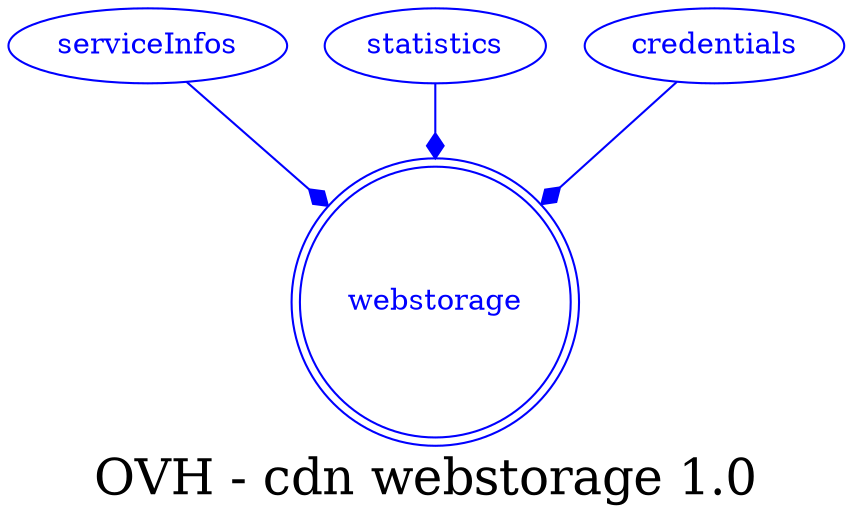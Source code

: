 digraph LexiconGraph {
graph[label="OVH - cdn webstorage 1.0", fontsize=24]
splines=true
"webstorage" [color=blue, fontcolor=blue, shape=doublecircle]
"serviceInfos" -> "webstorage" [color=blue, fontcolor=blue, arrowhead=diamond, arrowtail=none]
"serviceInfos" [color=blue, fontcolor=blue, shape=ellipse]
"statistics" -> "webstorage" [color=blue, fontcolor=blue, arrowhead=diamond, arrowtail=none]
"statistics" [color=blue, fontcolor=blue, shape=ellipse]
"credentials" -> "webstorage" [color=blue, fontcolor=blue, arrowhead=diamond, arrowtail=none]
"credentials" [color=blue, fontcolor=blue, shape=ellipse]
}
